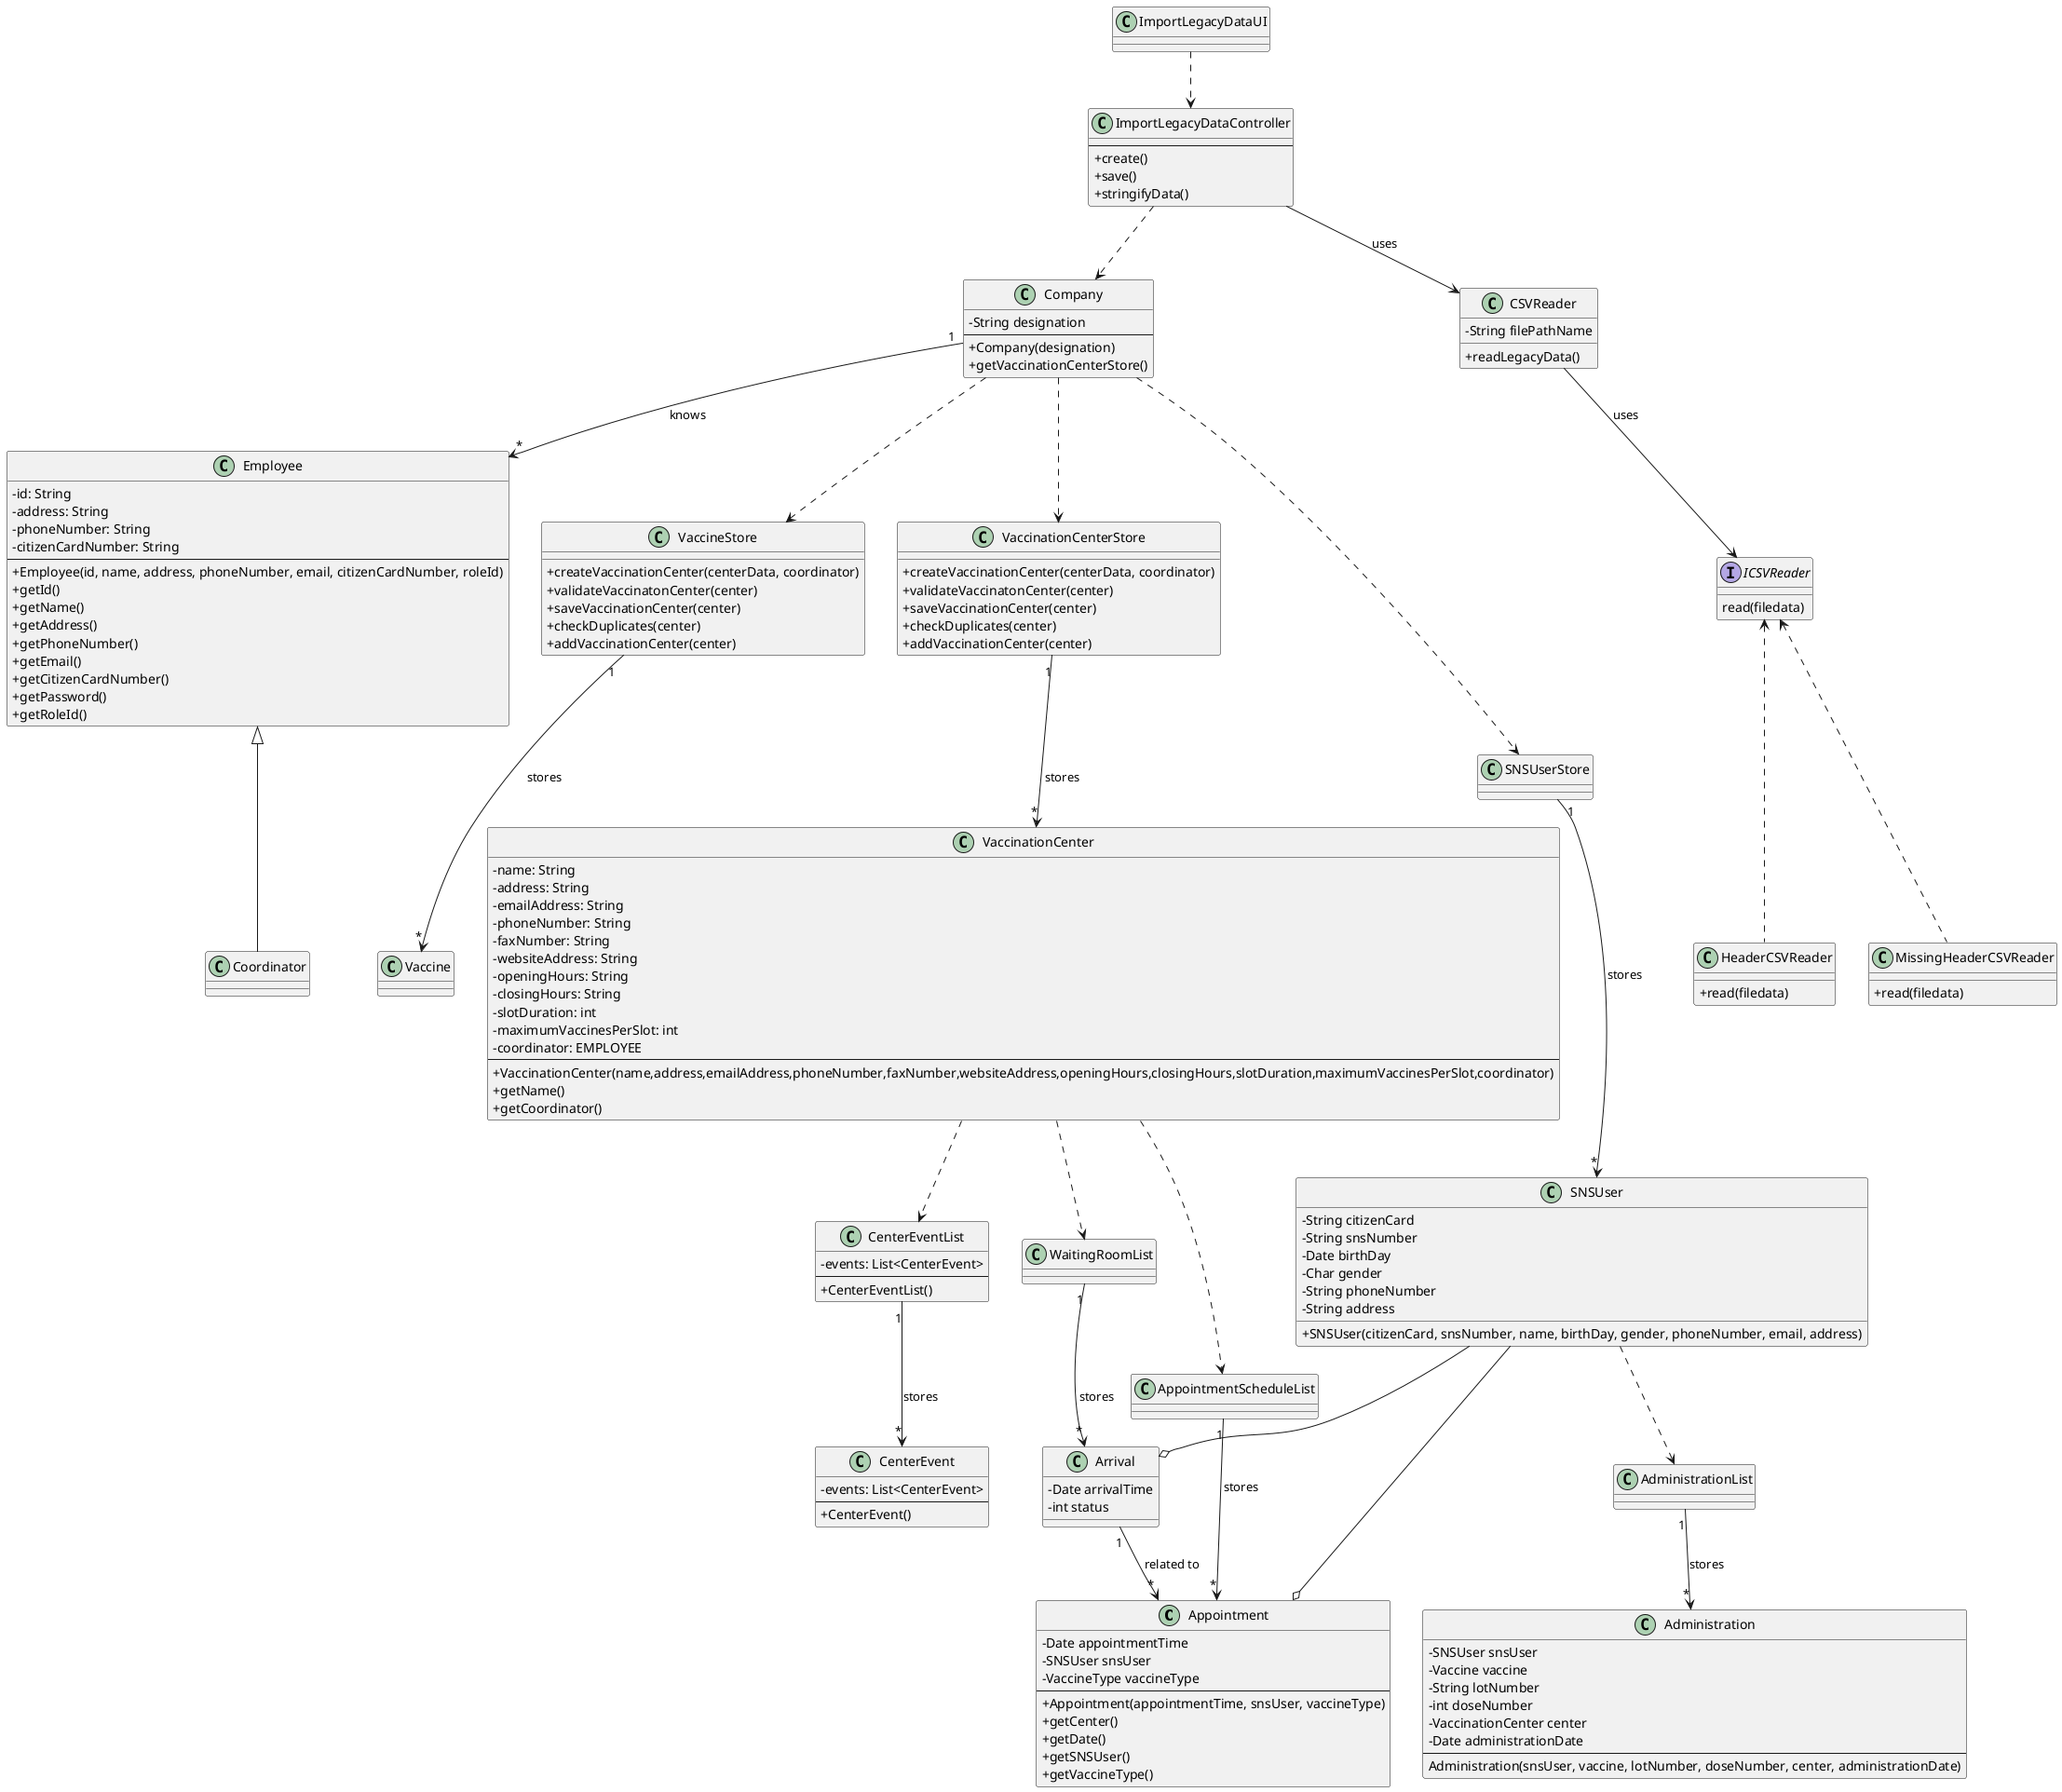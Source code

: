 @startuml US17_CD
skinparam classAttributeIconSize 0

class Appointment {
  - Date appointmentTime
  - SNSUser snsUser
  - VaccineType vaccineType
  ---
  + Appointment(appointmentTime, snsUser, vaccineType)
  + getCenter()
  + getDate()
  + getSNSUser()
  + getVaccineType()
}

class AppointmentScheduleList {}

class Administration {
  - SNSUser snsUser
  - Vaccine vaccine
  - String lotNumber
  - int doseNumber
  - VaccinationCenter center
  - Date administrationDate
  ---
  Administration(snsUser, vaccine, lotNumber, doseNumber, center, administrationDate)
}

class AdministrationList {}

class Arrival {
  - Date arrivalTime
  - int status
}

class CenterEventList {
  - events: List<CenterEvent>
  ---
  + CenterEventList()
}

class CenterEvent {
  - events: List<CenterEvent>
  ---
  + CenterEvent()
}

class Company {
  - String designation
  ---
  + Company(designation)
  + getVaccinationCenterStore()
}

class Coordinator {}

class CSVReader {
  - String filePathName

  + readLegacyData()
}

interface ICSVReader{
  read(filedata)
}

class HeaderCSVReader { 
  + read(filedata)
}

class MissingHeaderCSVReader{
  + read(filedata)
}

class Employee {
  - id: String
  - address: String
  - phoneNumber: String
  - citizenCardNumber: String
  ---
  + Employee(id, name, address, phoneNumber, email, citizenCardNumber, roleId)
  + getId()
  + getName()
  + getAddress()
  + getPhoneNumber()
  + getEmail()
  + getCitizenCardNumber()
  + getPassword()
  + getRoleId()
}

class ImportLegacyDataUI {}

class ImportLegacyDataController {
  ---
  + create()
  + save()
  + stringifyData()
}

class SNSUser {
  - String citizenCard
  - String snsNumber
  - Date birthDay
  - Char gender
  - String phoneNumber
  - String address
  + SNSUser(citizenCard, snsNumber, name, birthDay, gender, phoneNumber, email, address)
}

class SNSUserStore {}

class VaccinationCenter {
  - name: String
  - address: String
  - emailAddress: String
  - phoneNumber: String
  - faxNumber: String
  - websiteAddress: String
  - openingHours: String
  - closingHours: String
  - slotDuration: int
  - maximumVaccinesPerSlot: int
  - coordinator: EMPLOYEE
  ---
  + VaccinationCenter(name,address,emailAddress,phoneNumber,faxNumber,websiteAddress,openingHours,closingHours,slotDuration,maximumVaccinesPerSlot,coordinator)
  + getName()
  + getCoordinator()
}

class VaccinationCenterStore {
  + createVaccinationCenter(centerData, coordinator)
  + validateVaccinatonCenter(center)
  + saveVaccinationCenter(center)
  + checkDuplicates(center)
  + addVaccinationCenter(center)
}

class VaccineStore {
  + createVaccinationCenter(centerData, coordinator)
  + validateVaccinatonCenter(center)
  + saveVaccinationCenter(center)
  + checkDuplicates(center)
  + addVaccinationCenter(center)
}

class Vaccine {}


AdministrationList "1" --> "*" Administration : stores

Arrival "1" --> "*" Appointment : related to

Company ..> SNSUserStore
Company ..> VaccinationCenterStore
Company ..> VaccineStore
Company "1" --> "*" Employee : knows

CSVReader --> ICSVReader : uses

Employee <|-- Coordinator

ICSVReader <.. MissingHeaderCSVReader
ICSVReader <.. HeaderCSVReader

ImportLegacyDataController ..> Company

ImportLegacyDataController --> CSVReader : uses

ImportLegacyDataUI ..> ImportLegacyDataController

SNSUser ..> AdministrationList
SNSUser --o Appointment
SNSUser --o Arrival

SNSUserStore "1" --> "*" SNSUser : stores

VaccinationCenter ..> AppointmentScheduleList
VaccinationCenter ..> CenterEventList
VaccinationCenter ..> WaitingRoomList

AppointmentScheduleList "1" --> "*" Appointment : stores
CenterEventList "1" --> "*" CenterEvent : stores

VaccinationCenterStore "1" --> "*" VaccinationCenter : stores

VaccineStore "1" --> "*" Vaccine : stores

WaitingRoomList "1" --> "*" Arrival : stores

@enduml
